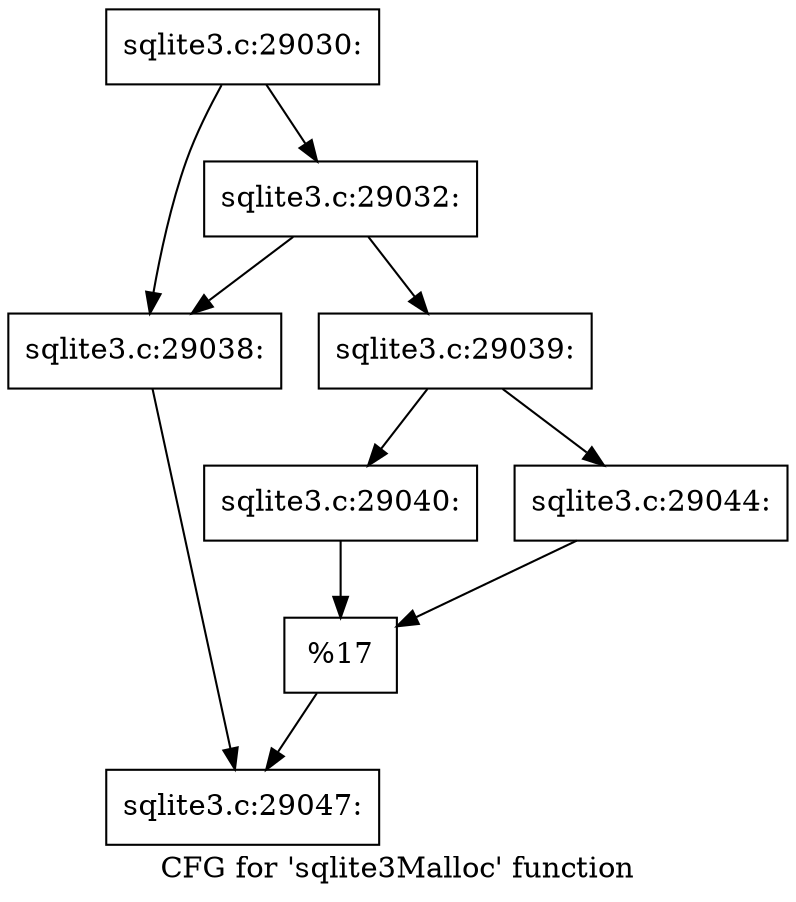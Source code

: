 digraph "CFG for 'sqlite3Malloc' function" {
	label="CFG for 'sqlite3Malloc' function";

	Node0x55c0f6fa48c0 [shape=record,label="{sqlite3.c:29030:}"];
	Node0x55c0f6fa48c0 -> Node0x55c0f6fa4c50;
	Node0x55c0f6fa48c0 -> Node0x55c0f6fa4d40;
	Node0x55c0f6fa4d40 [shape=record,label="{sqlite3.c:29032:}"];
	Node0x55c0f6fa4d40 -> Node0x55c0f6fa4c50;
	Node0x55c0f6fa4d40 -> Node0x55c0f6fa4cf0;
	Node0x55c0f6fa4c50 [shape=record,label="{sqlite3.c:29038:}"];
	Node0x55c0f6fa4c50 -> Node0x55c0f6fa4ca0;
	Node0x55c0f6fa4cf0 [shape=record,label="{sqlite3.c:29039:}"];
	Node0x55c0f6fa4cf0 -> Node0x55c0f6fa6380;
	Node0x55c0f6fa4cf0 -> Node0x55c0f6fa6420;
	Node0x55c0f6fa6380 [shape=record,label="{sqlite3.c:29040:}"];
	Node0x55c0f6fa6380 -> Node0x55c0f6fa63d0;
	Node0x55c0f6fa6420 [shape=record,label="{sqlite3.c:29044:}"];
	Node0x55c0f6fa6420 -> Node0x55c0f6fa63d0;
	Node0x55c0f6fa63d0 [shape=record,label="{%17}"];
	Node0x55c0f6fa63d0 -> Node0x55c0f6fa4ca0;
	Node0x55c0f6fa4ca0 [shape=record,label="{sqlite3.c:29047:}"];
}
